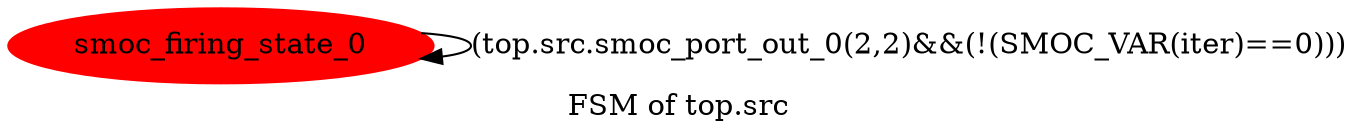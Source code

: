 digraph G {
graph [label="FSM of top.src"]
0[color="red" label="smoc_firing_state_0" style="filled"];
0->0 [label="(top.src.smoc_port_out_0(2,2)&&(!(SMOC_VAR(iter)==0)))"];
}
digraph G {
graph [label="FSM of top.snk"]
0[color="red" label="smoc_firing_state_1" style="filled"];
0->0 [label="top.snk.smoc_port_in_0(3,3)"];
}
